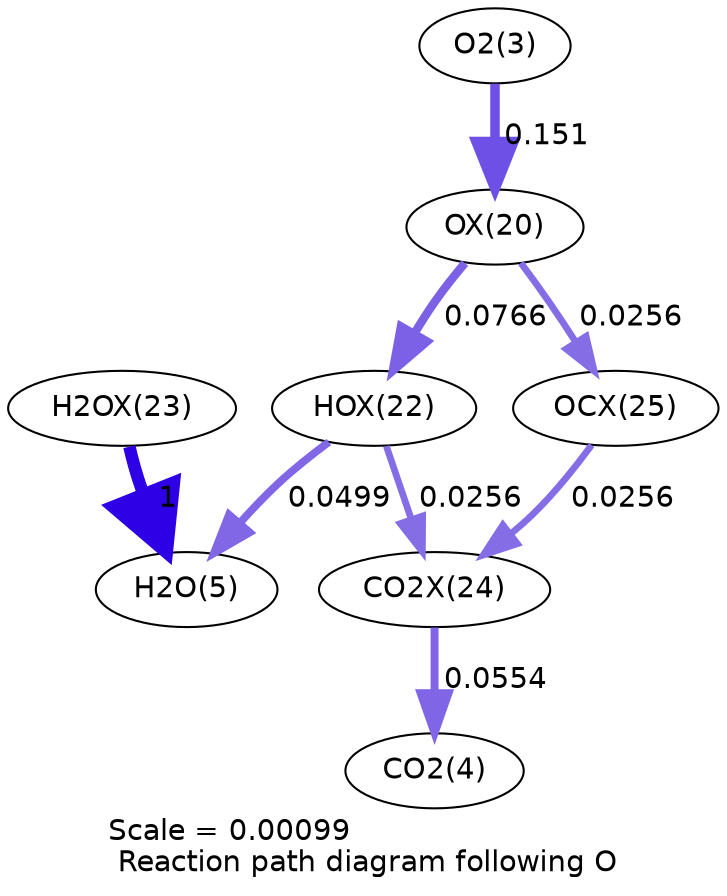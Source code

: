 digraph reaction_paths {
center=1;
s5 -> s23[fontname="Helvetica", penwidth=4.57, arrowsize=2.29, color="0.7, 0.651, 0.9"
, label=" 0.151"];
s23 -> s25[fontname="Helvetica", penwidth=4.06, arrowsize=2.03, color="0.7, 0.577, 0.9"
, label=" 0.0766"];
s23 -> s28[fontname="Helvetica", penwidth=3.23, arrowsize=1.62, color="0.7, 0.526, 0.9"
, label=" 0.0256"];
s25 -> s7[fontname="Helvetica", penwidth=3.74, arrowsize=1.87, color="0.7, 0.55, 0.9"
, label=" 0.0499"];
s25 -> s27[fontname="Helvetica", penwidth=3.23, arrowsize=1.62, color="0.7, 0.526, 0.9"
, label=" 0.0256"];
s26 -> s7[fontname="Helvetica", penwidth=6, arrowsize=3, color="0.7, 1.5, 0.9"
, label=" 1"];
s28 -> s27[fontname="Helvetica", penwidth=3.23, arrowsize=1.62, color="0.7, 0.526, 0.9"
, label=" 0.0256"];
s27 -> s6[fontname="Helvetica", penwidth=3.82, arrowsize=1.91, color="0.7, 0.555, 0.9"
, label=" 0.0554"];
s5 [ fontname="Helvetica", label="O2(3)"];
s6 [ fontname="Helvetica", label="CO2(4)"];
s7 [ fontname="Helvetica", label="H2O(5)"];
s23 [ fontname="Helvetica", label="OX(20)"];
s25 [ fontname="Helvetica", label="HOX(22)"];
s26 [ fontname="Helvetica", label="H2OX(23)"];
s27 [ fontname="Helvetica", label="CO2X(24)"];
s28 [ fontname="Helvetica", label="OCX(25)"];
 label = "Scale = 0.00099\l Reaction path diagram following O";
 fontname = "Helvetica";
}
